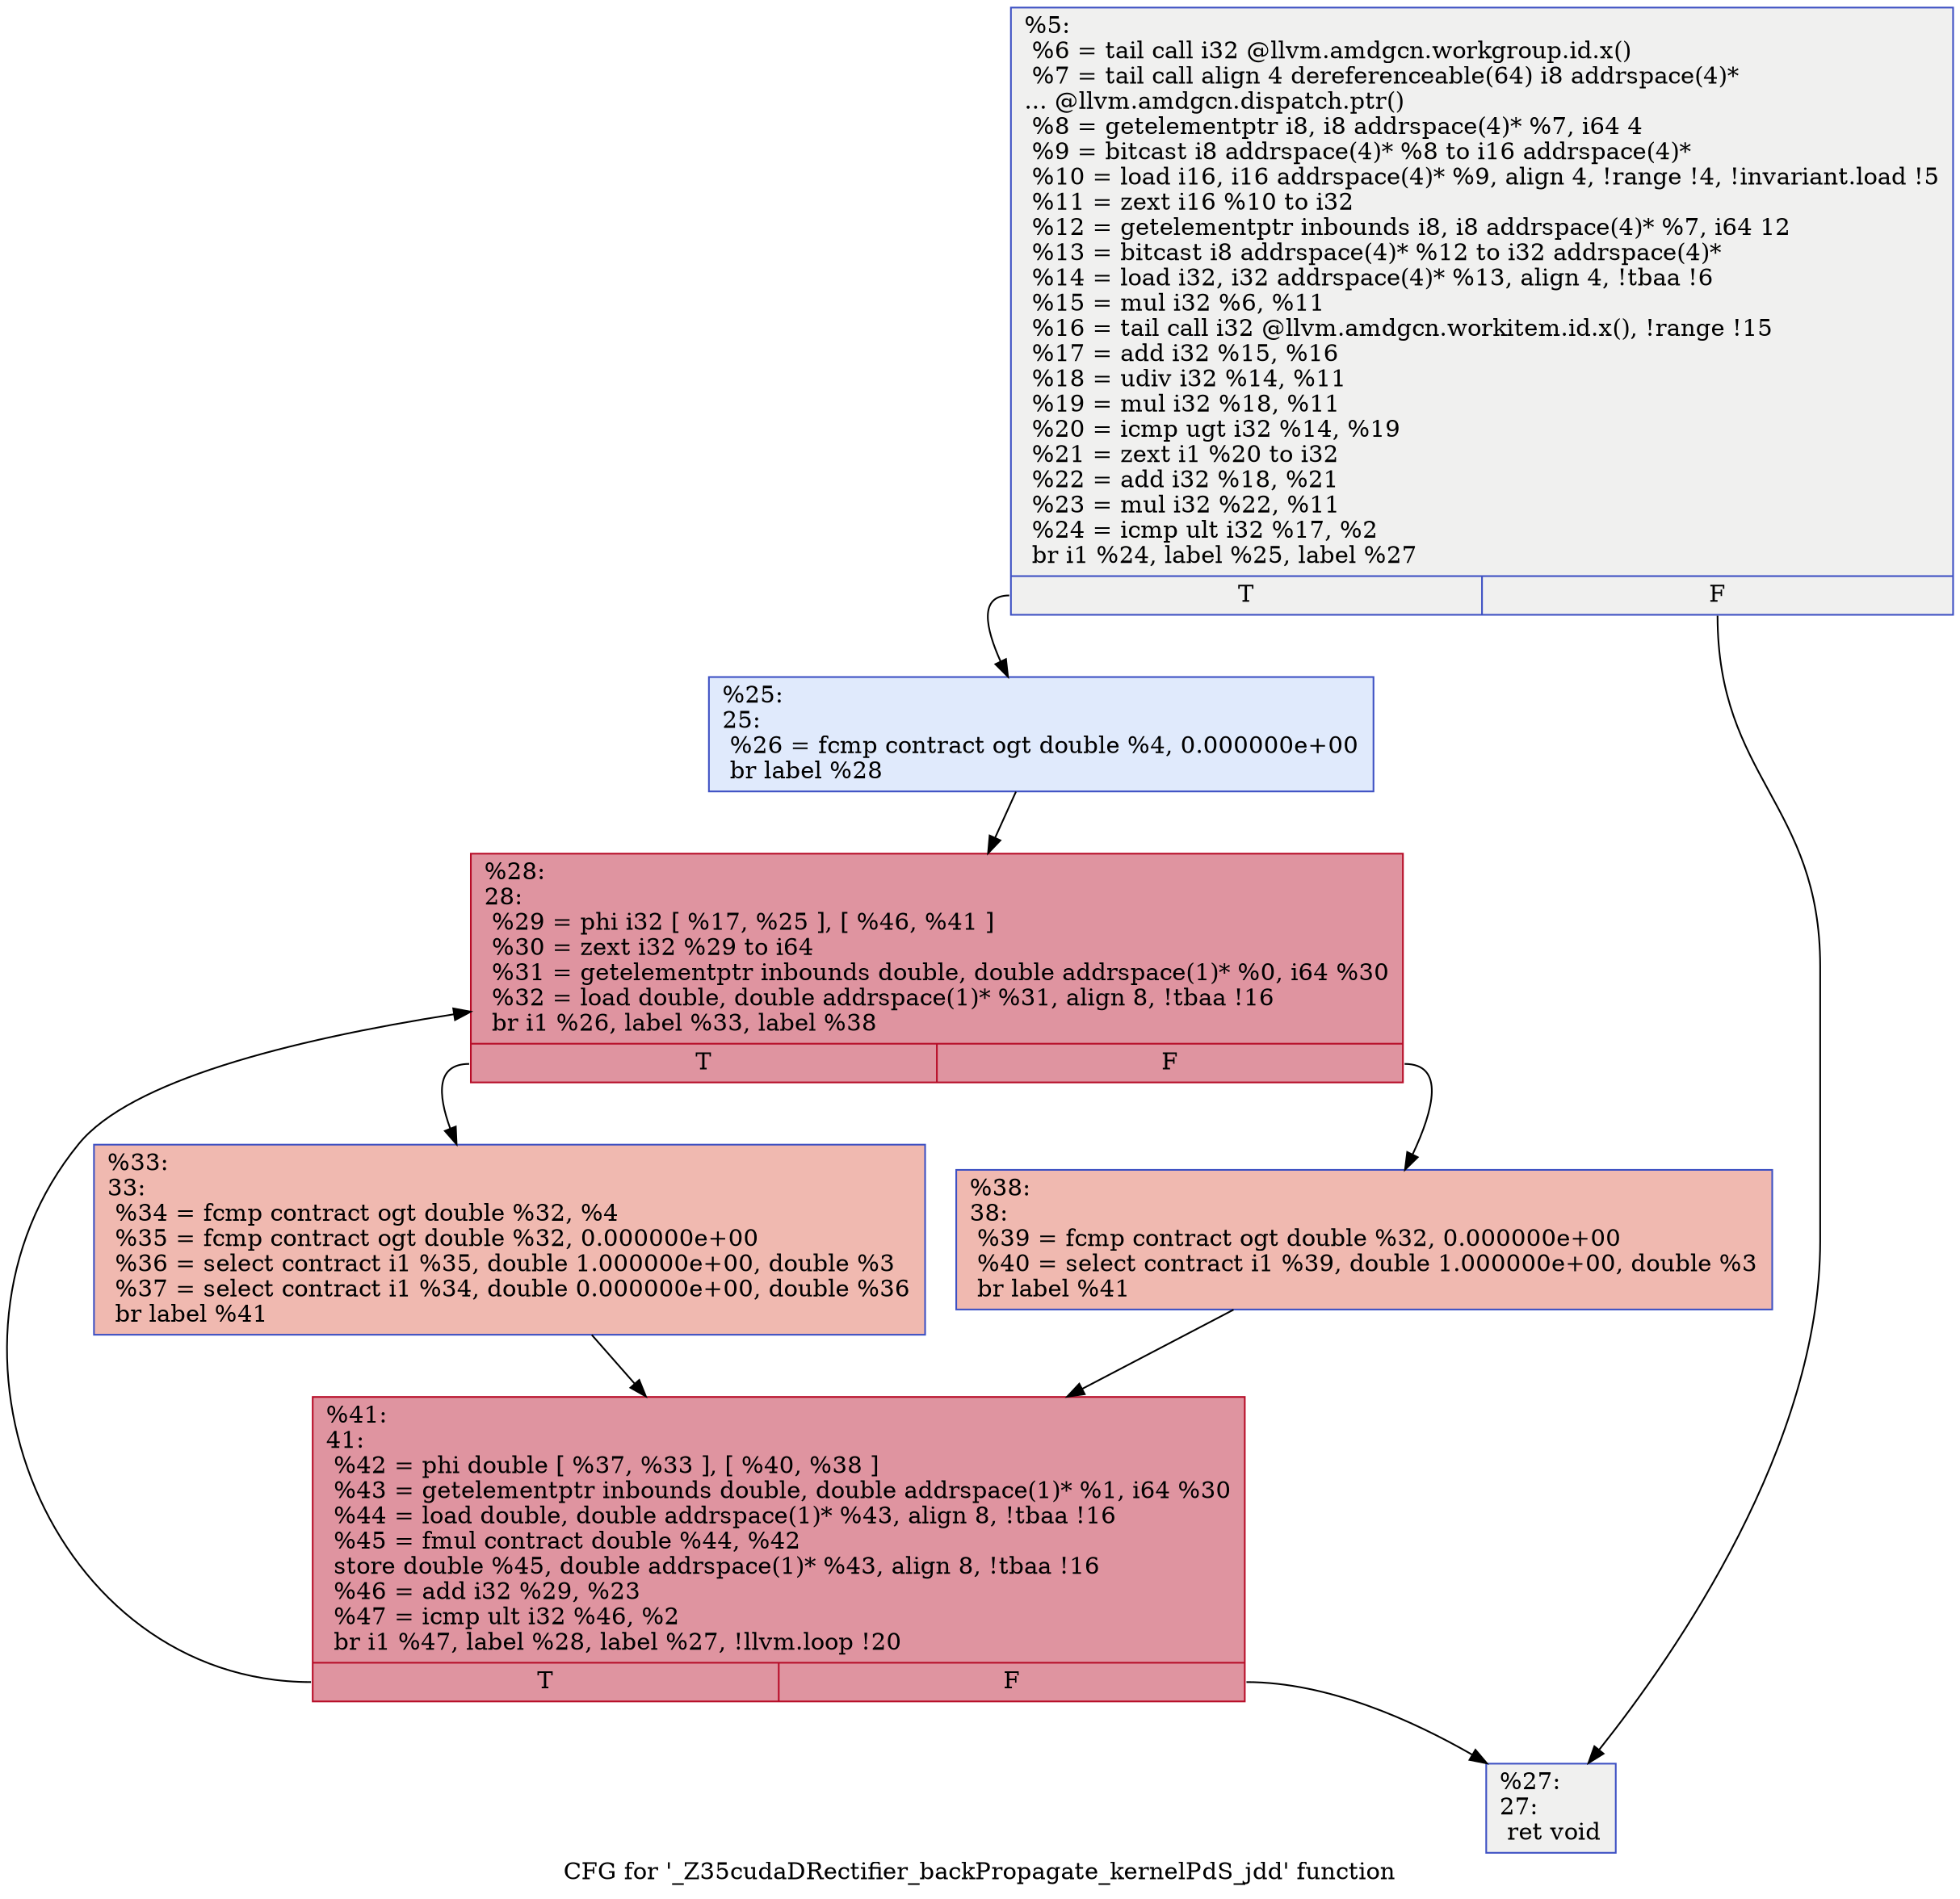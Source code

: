 digraph "CFG for '_Z35cudaDRectifier_backPropagate_kernelPdS_jdd' function" {
	label="CFG for '_Z35cudaDRectifier_backPropagate_kernelPdS_jdd' function";

	Node0x6079800 [shape=record,color="#3d50c3ff", style=filled, fillcolor="#dedcdb70",label="{%5:\l  %6 = tail call i32 @llvm.amdgcn.workgroup.id.x()\l  %7 = tail call align 4 dereferenceable(64) i8 addrspace(4)*\l... @llvm.amdgcn.dispatch.ptr()\l  %8 = getelementptr i8, i8 addrspace(4)* %7, i64 4\l  %9 = bitcast i8 addrspace(4)* %8 to i16 addrspace(4)*\l  %10 = load i16, i16 addrspace(4)* %9, align 4, !range !4, !invariant.load !5\l  %11 = zext i16 %10 to i32\l  %12 = getelementptr inbounds i8, i8 addrspace(4)* %7, i64 12\l  %13 = bitcast i8 addrspace(4)* %12 to i32 addrspace(4)*\l  %14 = load i32, i32 addrspace(4)* %13, align 4, !tbaa !6\l  %15 = mul i32 %6, %11\l  %16 = tail call i32 @llvm.amdgcn.workitem.id.x(), !range !15\l  %17 = add i32 %15, %16\l  %18 = udiv i32 %14, %11\l  %19 = mul i32 %18, %11\l  %20 = icmp ugt i32 %14, %19\l  %21 = zext i1 %20 to i32\l  %22 = add i32 %18, %21\l  %23 = mul i32 %22, %11\l  %24 = icmp ult i32 %17, %2\l  br i1 %24, label %25, label %27\l|{<s0>T|<s1>F}}"];
	Node0x6079800:s0 -> Node0x607bdb0;
	Node0x6079800:s1 -> Node0x607be40;
	Node0x607bdb0 [shape=record,color="#3d50c3ff", style=filled, fillcolor="#b9d0f970",label="{%25:\l25:                                               \l  %26 = fcmp contract ogt double %4, 0.000000e+00\l  br label %28\l}"];
	Node0x607bdb0 -> Node0x607ca20;
	Node0x607be40 [shape=record,color="#3d50c3ff", style=filled, fillcolor="#dedcdb70",label="{%27:\l27:                                               \l  ret void\l}"];
	Node0x607ca20 [shape=record,color="#b70d28ff", style=filled, fillcolor="#b70d2870",label="{%28:\l28:                                               \l  %29 = phi i32 [ %17, %25 ], [ %46, %41 ]\l  %30 = zext i32 %29 to i64\l  %31 = getelementptr inbounds double, double addrspace(1)* %0, i64 %30\l  %32 = load double, double addrspace(1)* %31, align 8, !tbaa !16\l  br i1 %26, label %33, label %38\l|{<s0>T|<s1>F}}"];
	Node0x607ca20:s0 -> Node0x607b8d0;
	Node0x607ca20:s1 -> Node0x607b960;
	Node0x607b8d0 [shape=record,color="#3d50c3ff", style=filled, fillcolor="#de614d70",label="{%33:\l33:                                               \l  %34 = fcmp contract ogt double %32, %4\l  %35 = fcmp contract ogt double %32, 0.000000e+00\l  %36 = select contract i1 %35, double 1.000000e+00, double %3\l  %37 = select contract i1 %34, double 0.000000e+00, double %36\l  br label %41\l}"];
	Node0x607b8d0 -> Node0x607cb70;
	Node0x607b960 [shape=record,color="#3d50c3ff", style=filled, fillcolor="#de614d70",label="{%38:\l38:                                               \l  %39 = fcmp contract ogt double %32, 0.000000e+00\l  %40 = select contract i1 %39, double 1.000000e+00, double %3\l  br label %41\l}"];
	Node0x607b960 -> Node0x607cb70;
	Node0x607cb70 [shape=record,color="#b70d28ff", style=filled, fillcolor="#b70d2870",label="{%41:\l41:                                               \l  %42 = phi double [ %37, %33 ], [ %40, %38 ]\l  %43 = getelementptr inbounds double, double addrspace(1)* %1, i64 %30\l  %44 = load double, double addrspace(1)* %43, align 8, !tbaa !16\l  %45 = fmul contract double %44, %42\l  store double %45, double addrspace(1)* %43, align 8, !tbaa !16\l  %46 = add i32 %29, %23\l  %47 = icmp ult i32 %46, %2\l  br i1 %47, label %28, label %27, !llvm.loop !20\l|{<s0>T|<s1>F}}"];
	Node0x607cb70:s0 -> Node0x607ca20;
	Node0x607cb70:s1 -> Node0x607be40;
}
